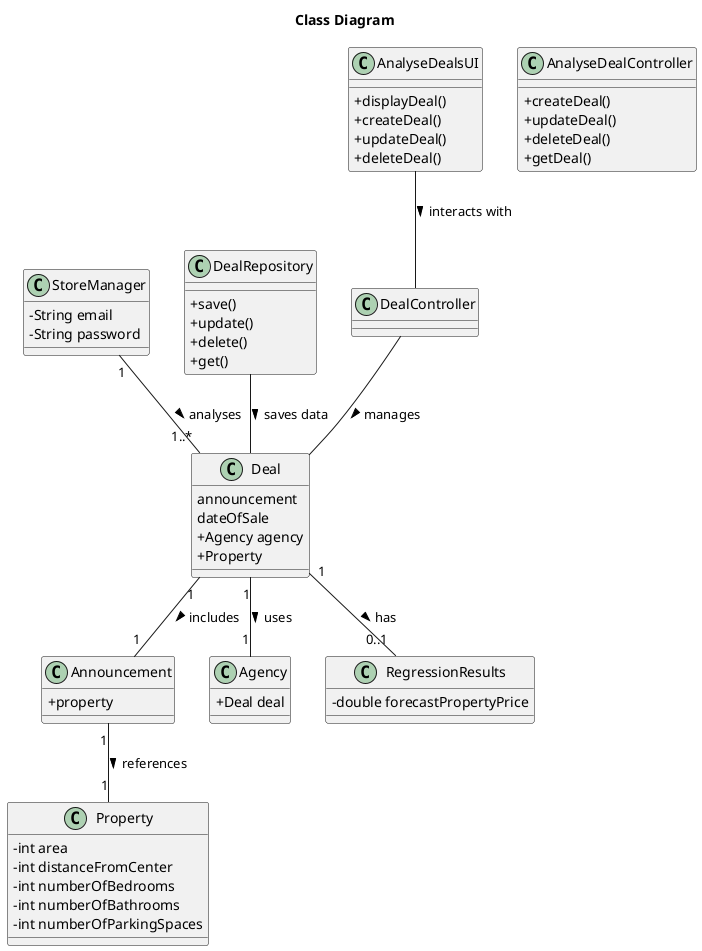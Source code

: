 @startuml
skinparam monochrome false
skinparam packageStyle true
skinparam shadowing false

'left to right direction

skinparam classAttributeIconSize 0





title Class Diagram

class StoreManager {
   - String email
  - String password
}

class Announcement {
  + property
}

class Property {
 - int area
 - int distanceFromCenter
 - int numberOfBedrooms
 - int numberOfBathrooms
 - int numberOfParkingSpaces
}

class Agency {
  + Deal deal
}

class Deal {
  announcement
  dateOfSale
  +Agency agency
  + Property
}

class RegressionResults {
 - double forecastPropertyPrice
}




  class AnalyseDealController {
    + createDeal()
    + updateDeal()
    + deleteDeal()
    + getDeal()
  }

  class DealRepository {
    + save()
    + update()
    + delete()
    + get()
  }



  class AnalyseDealsUI {
    + displayDeal()
    + createDeal()
    + updateDeal()
    + deleteDeal()
  }


StoreManager "1" -- "1..*" Deal : analyses >
Deal "1" -- "1" Announcement : includes >
Announcement "1" -- "1" Property : references >
Deal "1" -- "1" Agency : uses >
Deal "1" -- "0..1" RegressionResults : has >


DealController -- Deal : manages >
DealRepository -- Deal : saves data >
AnalyseDealsUI -- DealController : interacts with >

@enduml
